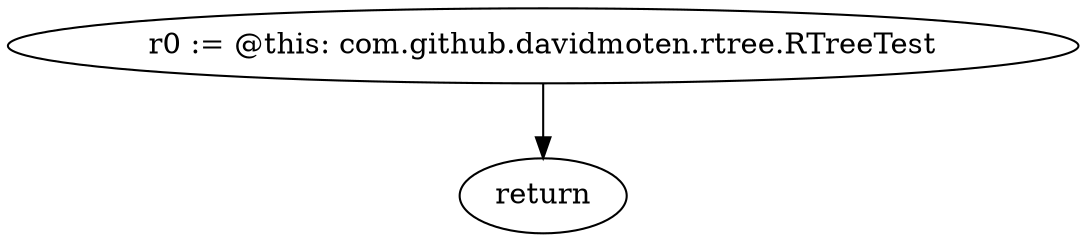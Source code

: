 digraph "unitGraph" {
    "r0 := @this: com.github.davidmoten.rtree.RTreeTest"
    "return"
    "r0 := @this: com.github.davidmoten.rtree.RTreeTest"->"return";
}
